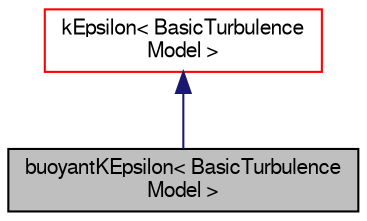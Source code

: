 digraph "buoyantKEpsilon&lt; BasicTurbulenceModel &gt;"
{
  bgcolor="transparent";
  edge [fontname="FreeSans",fontsize="10",labelfontname="FreeSans",labelfontsize="10"];
  node [fontname="FreeSans",fontsize="10",shape=record];
  Node0 [label="buoyantKEpsilon\< BasicTurbulence\lModel \>",height=0.2,width=0.4,color="black", fillcolor="grey75", style="filled", fontcolor="black"];
  Node1 -> Node0 [dir="back",color="midnightblue",fontsize="10",style="solid",fontname="FreeSans"];
  Node1 [label="kEpsilon\< BasicTurbulence\lModel \>",height=0.2,width=0.4,color="red",URL="$a31302.html",tooltip="Standard k-epsilon turbulence model for compressible flows including rapid distortion theory (RDT) ba..."];
}
